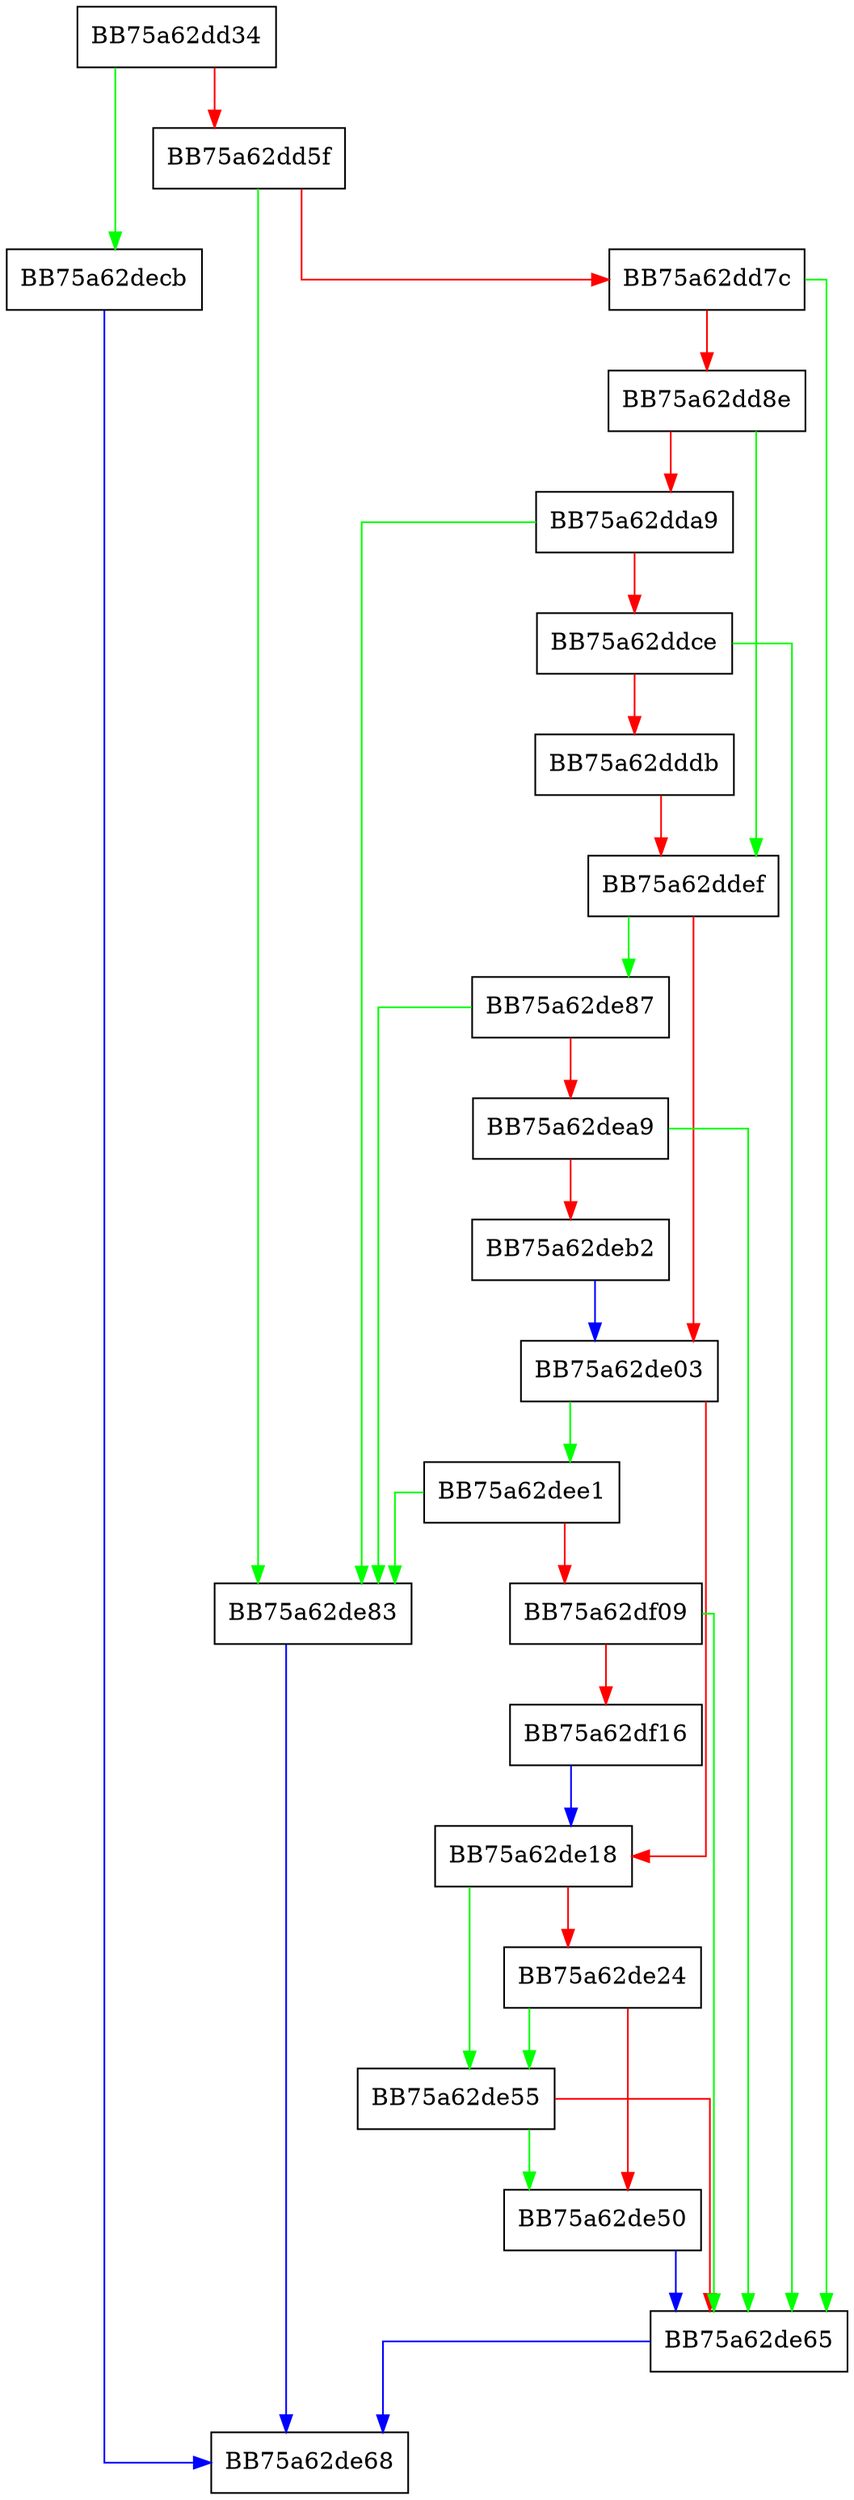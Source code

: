 digraph setFullYear {
  node [shape="box"];
  graph [splines=ortho];
  BB75a62dd34 -> BB75a62decb [color="green"];
  BB75a62dd34 -> BB75a62dd5f [color="red"];
  BB75a62dd5f -> BB75a62de83 [color="green"];
  BB75a62dd5f -> BB75a62dd7c [color="red"];
  BB75a62dd7c -> BB75a62de65 [color="green"];
  BB75a62dd7c -> BB75a62dd8e [color="red"];
  BB75a62dd8e -> BB75a62ddef [color="green"];
  BB75a62dd8e -> BB75a62dda9 [color="red"];
  BB75a62dda9 -> BB75a62de83 [color="green"];
  BB75a62dda9 -> BB75a62ddce [color="red"];
  BB75a62ddce -> BB75a62de65 [color="green"];
  BB75a62ddce -> BB75a62dddb [color="red"];
  BB75a62dddb -> BB75a62ddef [color="red"];
  BB75a62ddef -> BB75a62de87 [color="green"];
  BB75a62ddef -> BB75a62de03 [color="red"];
  BB75a62de03 -> BB75a62dee1 [color="green"];
  BB75a62de03 -> BB75a62de18 [color="red"];
  BB75a62de18 -> BB75a62de55 [color="green"];
  BB75a62de18 -> BB75a62de24 [color="red"];
  BB75a62de24 -> BB75a62de55 [color="green"];
  BB75a62de24 -> BB75a62de50 [color="red"];
  BB75a62de50 -> BB75a62de65 [color="blue"];
  BB75a62de55 -> BB75a62de50 [color="green"];
  BB75a62de55 -> BB75a62de65 [color="red"];
  BB75a62de65 -> BB75a62de68 [color="blue"];
  BB75a62de83 -> BB75a62de68 [color="blue"];
  BB75a62de87 -> BB75a62de83 [color="green"];
  BB75a62de87 -> BB75a62dea9 [color="red"];
  BB75a62dea9 -> BB75a62de65 [color="green"];
  BB75a62dea9 -> BB75a62deb2 [color="red"];
  BB75a62deb2 -> BB75a62de03 [color="blue"];
  BB75a62decb -> BB75a62de68 [color="blue"];
  BB75a62dee1 -> BB75a62de83 [color="green"];
  BB75a62dee1 -> BB75a62df09 [color="red"];
  BB75a62df09 -> BB75a62de65 [color="green"];
  BB75a62df09 -> BB75a62df16 [color="red"];
  BB75a62df16 -> BB75a62de18 [color="blue"];
}